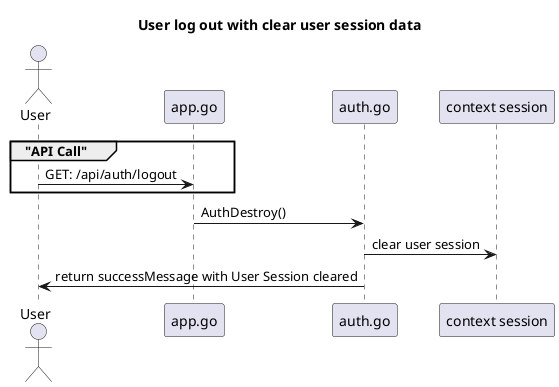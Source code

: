 @startuml

title "User log out with clear user session data"

actor User as user

participant "app.go" as app
participant "auth.go" as route
participant "context session" as session

group  "API Call"
user    -> app : GET: /api/auth/logout
end
app     -> route: AuthDestroy()
route   -> session: clear user session
user <- route:  return successMessage with User Session cleared

@enduml
